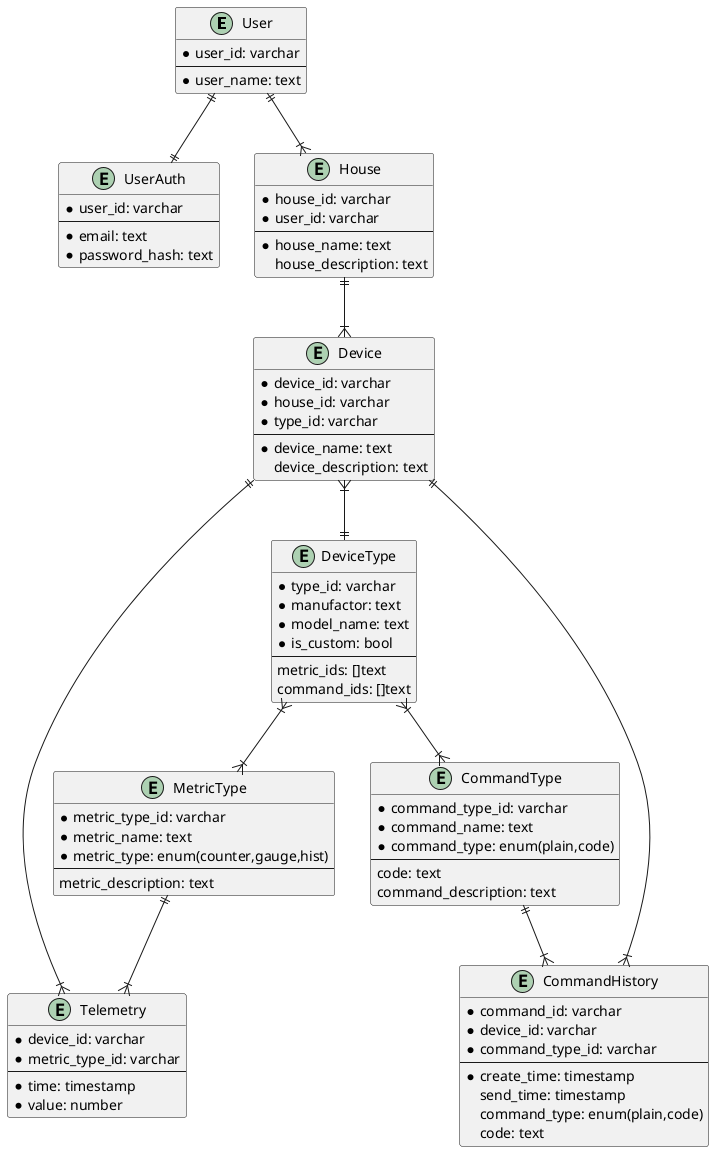 ' https://plantuml.com/ie-diagram

@startuml SmartHome_New_erd

entity "User" as user {
  *user_id: varchar
  --
  *user_name: text
}

entity "UserAuth" as user_auth {
  *user_id: varchar
  --
  *email: text
  *password_hash: text  
}

entity "House" as house {
  *house_id: varchar
  *user_id: varchar
  --
  *house_name: text
  house_description: text
}

entity "Device" as device {
  *device_id: varchar
  *house_id: varchar
  *type_id: varchar
  --
  *device_name: text
  device_description: text
}

entity "DeviceType" as device_type {
  *type_id: varchar
  *manufactor: text
  *model_name: text
  *is_custom: bool
  --
  metric_ids: []text
  command_ids: []text
}

entity "MetricType" as metric_type {
  *metric_type_id: varchar
  *metric_name: text
  *metric_type: enum(counter,gauge,hist)
  --
  metric_description: text
}

entity "CommandType" as command_type {
  *command_type_id: varchar
  *command_name: text
  *command_type: enum(plain,code)
  --
  code: text
  command_description: text
}

entity "Telemetry" as telemetry {
  *device_id: varchar
  *metric_type_id: varchar
  --
  *time: timestamp
  *value: number
}

entity "CommandHistory" as command_history {
  *command_id: varchar
  *device_id: varchar
  *command_type_id: varchar
  --
  *create_time: timestamp
  send_time: timestamp
  command_type: enum(plain,code)
  code: text
}

user ||--|| user_auth
user ||--|{ house
house ||--|{ device
device }|--|| device_type
device_type }|--|{ metric_type
device_type }|--|{ command_type

device ||--|{ telemetry
metric_type ||--|{ telemetry

device ||--|{ command_history
command_type ||--|{ command_history

@enduml